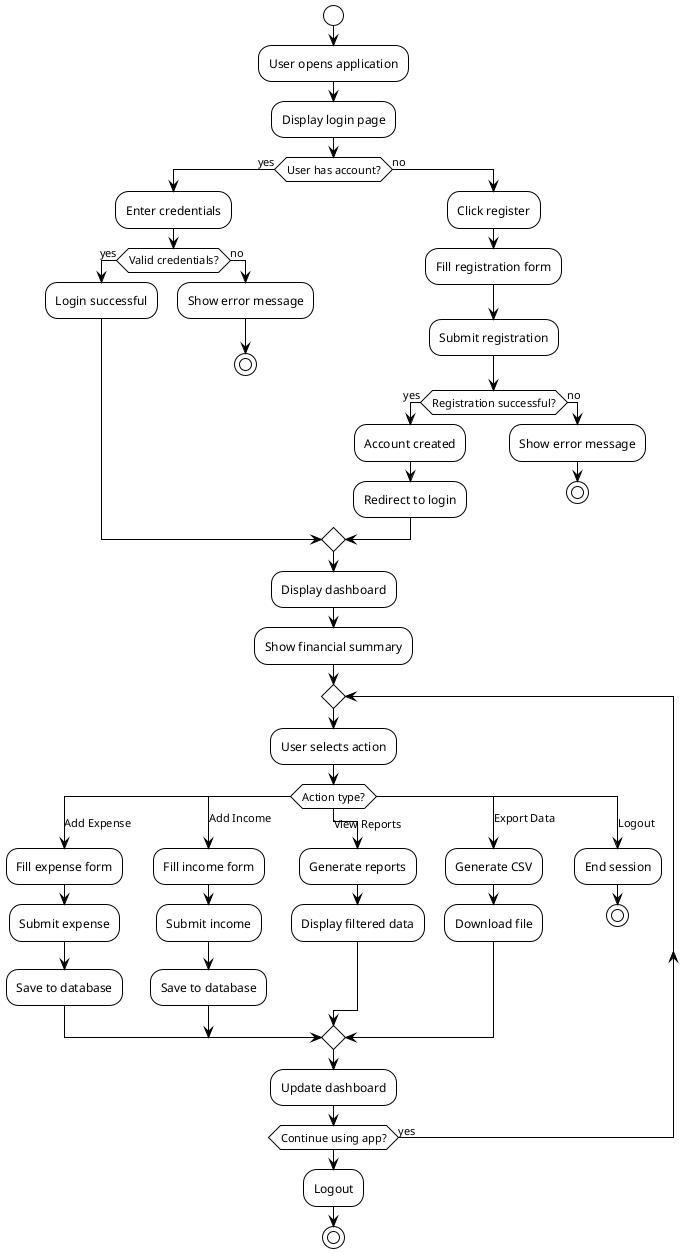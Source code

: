 @startuml ExpenseManager_Activity
!theme plain
skinparam linetype ortho

start

:User opens application;
:Display login page;

if (User has account?) then (yes)
  :Enter credentials;
  if (Valid credentials?) then (yes)
    :Login successful;
  else (no)
    :Show error message;
    stop
  endif
else (no)
  :Click register;
  :Fill registration form;
  :Submit registration;
  if (Registration successful?) then (yes)
    :Account created;
    :Redirect to login;
  else (no)
    :Show error message;
    stop
  endif
endif

:Display dashboard;
:Show financial summary;

repeat
  :User selects action;
  
  switch (Action type?)
  case (Add Expense)
    :Fill expense form;
    :Submit expense;
    :Save to database;
  case (Add Income)
    :Fill income form;
    :Submit income;
    :Save to database;
  case (View Reports)
    :Generate reports;
    :Display filtered data;
  case (Export Data)
    :Generate CSV;
    :Download file;
  case (Logout)
    :End session;
    stop
  endswitch
  
  :Update dashboard;
  
repeat while (Continue using app?) is (yes)

:Logout;
stop

@enduml